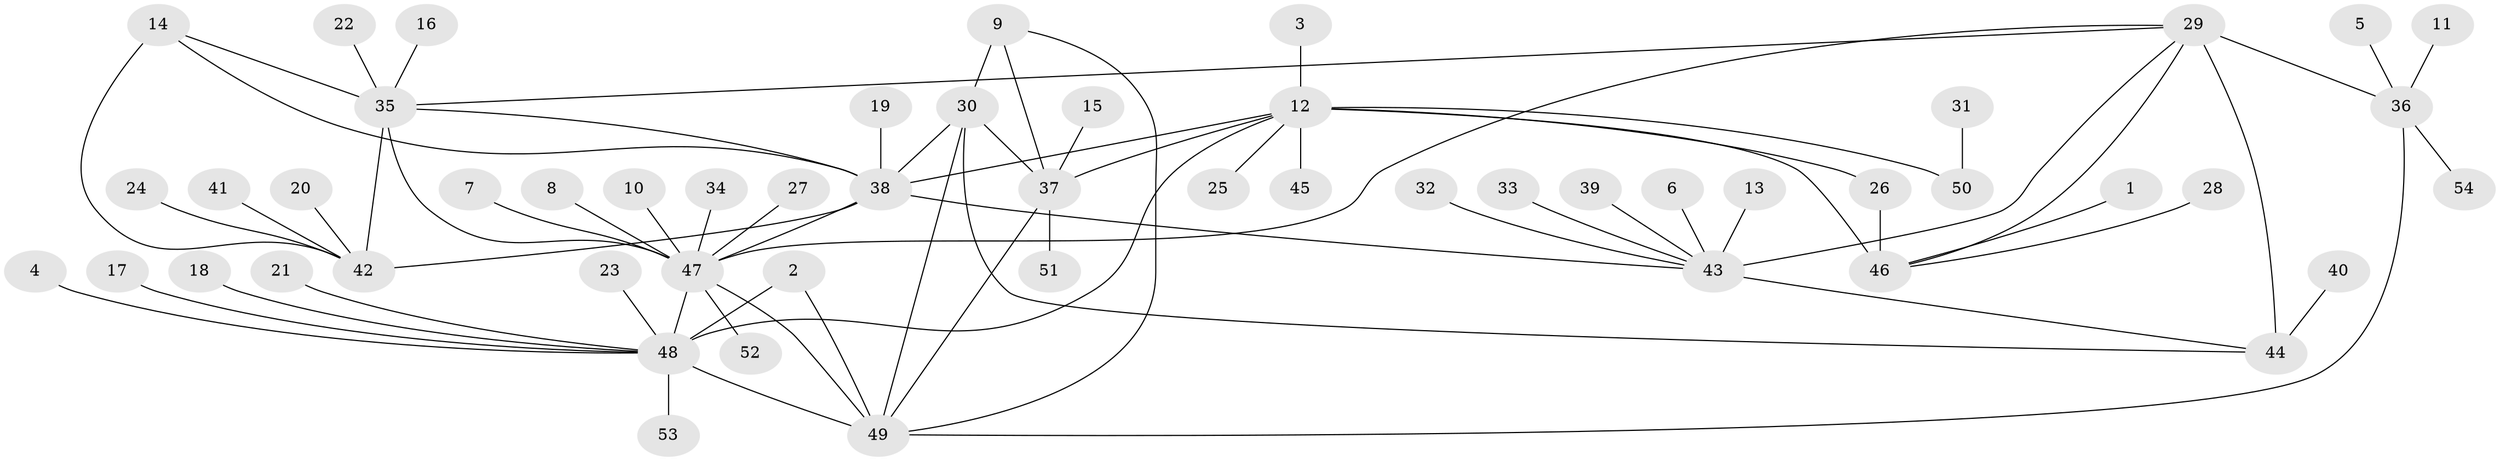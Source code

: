 // original degree distribution, {5: 0.037037037037037035, 7: 0.027777777777777776, 10: 0.018518518518518517, 6: 0.08333333333333333, 11: 0.009259259259259259, 14: 0.009259259259259259, 9: 0.027777777777777776, 8: 0.018518518518518517, 12: 0.009259259259259259, 2: 0.1111111111111111, 3: 0.009259259259259259, 1: 0.6296296296296297, 4: 0.009259259259259259}
// Generated by graph-tools (version 1.1) at 2025/26/03/09/25 03:26:44]
// undirected, 54 vertices, 72 edges
graph export_dot {
graph [start="1"]
  node [color=gray90,style=filled];
  1;
  2;
  3;
  4;
  5;
  6;
  7;
  8;
  9;
  10;
  11;
  12;
  13;
  14;
  15;
  16;
  17;
  18;
  19;
  20;
  21;
  22;
  23;
  24;
  25;
  26;
  27;
  28;
  29;
  30;
  31;
  32;
  33;
  34;
  35;
  36;
  37;
  38;
  39;
  40;
  41;
  42;
  43;
  44;
  45;
  46;
  47;
  48;
  49;
  50;
  51;
  52;
  53;
  54;
  1 -- 46 [weight=1.0];
  2 -- 48 [weight=1.0];
  2 -- 49 [weight=1.0];
  3 -- 12 [weight=1.0];
  4 -- 48 [weight=1.0];
  5 -- 36 [weight=1.0];
  6 -- 43 [weight=1.0];
  7 -- 47 [weight=1.0];
  8 -- 47 [weight=1.0];
  9 -- 30 [weight=2.0];
  9 -- 37 [weight=1.0];
  9 -- 49 [weight=1.0];
  10 -- 47 [weight=1.0];
  11 -- 36 [weight=1.0];
  12 -- 25 [weight=1.0];
  12 -- 26 [weight=2.0];
  12 -- 37 [weight=1.0];
  12 -- 38 [weight=1.0];
  12 -- 45 [weight=1.0];
  12 -- 46 [weight=4.0];
  12 -- 48 [weight=1.0];
  12 -- 50 [weight=1.0];
  13 -- 43 [weight=1.0];
  14 -- 35 [weight=1.0];
  14 -- 38 [weight=1.0];
  14 -- 42 [weight=2.0];
  15 -- 37 [weight=1.0];
  16 -- 35 [weight=1.0];
  17 -- 48 [weight=1.0];
  18 -- 48 [weight=1.0];
  19 -- 38 [weight=1.0];
  20 -- 42 [weight=1.0];
  21 -- 48 [weight=1.0];
  22 -- 35 [weight=1.0];
  23 -- 48 [weight=1.0];
  24 -- 42 [weight=1.0];
  26 -- 46 [weight=2.0];
  27 -- 47 [weight=1.0];
  28 -- 46 [weight=1.0];
  29 -- 35 [weight=1.0];
  29 -- 36 [weight=1.0];
  29 -- 43 [weight=2.0];
  29 -- 44 [weight=4.0];
  29 -- 46 [weight=1.0];
  29 -- 47 [weight=1.0];
  30 -- 37 [weight=2.0];
  30 -- 38 [weight=1.0];
  30 -- 44 [weight=1.0];
  30 -- 49 [weight=2.0];
  31 -- 50 [weight=1.0];
  32 -- 43 [weight=1.0];
  33 -- 43 [weight=1.0];
  34 -- 47 [weight=1.0];
  35 -- 38 [weight=1.0];
  35 -- 42 [weight=2.0];
  35 -- 47 [weight=1.0];
  36 -- 49 [weight=1.0];
  36 -- 54 [weight=1.0];
  37 -- 49 [weight=1.0];
  37 -- 51 [weight=1.0];
  38 -- 42 [weight=2.0];
  38 -- 43 [weight=1.0];
  38 -- 47 [weight=1.0];
  39 -- 43 [weight=1.0];
  40 -- 44 [weight=1.0];
  41 -- 42 [weight=1.0];
  43 -- 44 [weight=2.0];
  47 -- 48 [weight=4.0];
  47 -- 49 [weight=2.0];
  47 -- 52 [weight=1.0];
  48 -- 49 [weight=2.0];
  48 -- 53 [weight=1.0];
}
